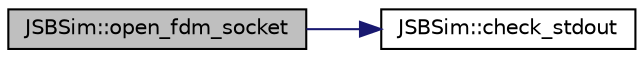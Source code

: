 digraph "JSBSim::open_fdm_socket"
{
 // INTERACTIVE_SVG=YES
  edge [fontname="Helvetica",fontsize="10",labelfontname="Helvetica",labelfontsize="10"];
  node [fontname="Helvetica",fontsize="10",shape=record];
  rankdir="LR";
  Node1 [label="JSBSim::open_fdm_socket",height=0.2,width=0.4,color="black", fillcolor="grey75", style="filled" fontcolor="black"];
  Node1 -> Node2 [color="midnightblue",fontsize="10",style="solid",fontname="Helvetica"];
  Node2 [label="JSBSim::check_stdout",height=0.2,width=0.4,color="black", fillcolor="white", style="filled",URL="$classJSBSim.html#a842f65f4b8f329088a315473442030f7"];
}

